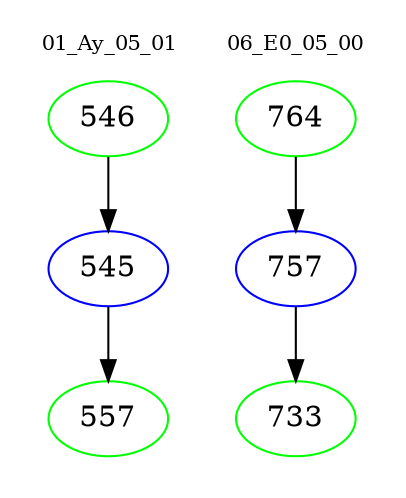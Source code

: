 digraph{
subgraph cluster_0 {
color = white
label = "01_Ay_05_01";
fontsize=10;
T0_546 [label="546", color="green"]
T0_546 -> T0_545 [color="black"]
T0_545 [label="545", color="blue"]
T0_545 -> T0_557 [color="black"]
T0_557 [label="557", color="green"]
}
subgraph cluster_1 {
color = white
label = "06_E0_05_00";
fontsize=10;
T1_764 [label="764", color="green"]
T1_764 -> T1_757 [color="black"]
T1_757 [label="757", color="blue"]
T1_757 -> T1_733 [color="black"]
T1_733 [label="733", color="green"]
}
}
